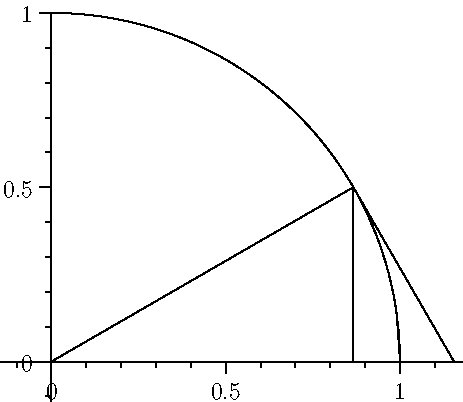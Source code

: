 import graph;
size(0,200);

real f(real x) { return sqrt(1-x^2); }

real theta = pi/6;

draw(graph(f,0,1), black);

path t1 = (0,0)--(cos(theta),0)--(cos(theta),sin(theta))--cycle;
path we = (0,0)--(1,0)..(cos(theta/3),sin(theta/3))..(cos(2theta/3),sin(2theta/3))..(cos(theta),sin(theta))--cycle;
path t2 = (0,0)--(1/cos(theta),0)--(cos(theta),sin(theta))--cycle;

draw(t1,black);
draw(we,black);
draw(t2,black);

xaxis(RightTicks);
yaxis(LeftTicks);

label("$x$",0.1(cos(theta/2),sin(theta/2)),white);
label("$1$",0.5(cos(theta),sin(theta)),NW,white);
label("$\cos x$", 0.5(cos(theta),0),N,white);
label("$\sin x$", (cos(theta),0.5sin(theta)),W,white);
label("$\tan x$", 0.5((1/cos(theta),0)+(cos(theta),sin(theta))),NE,white);
